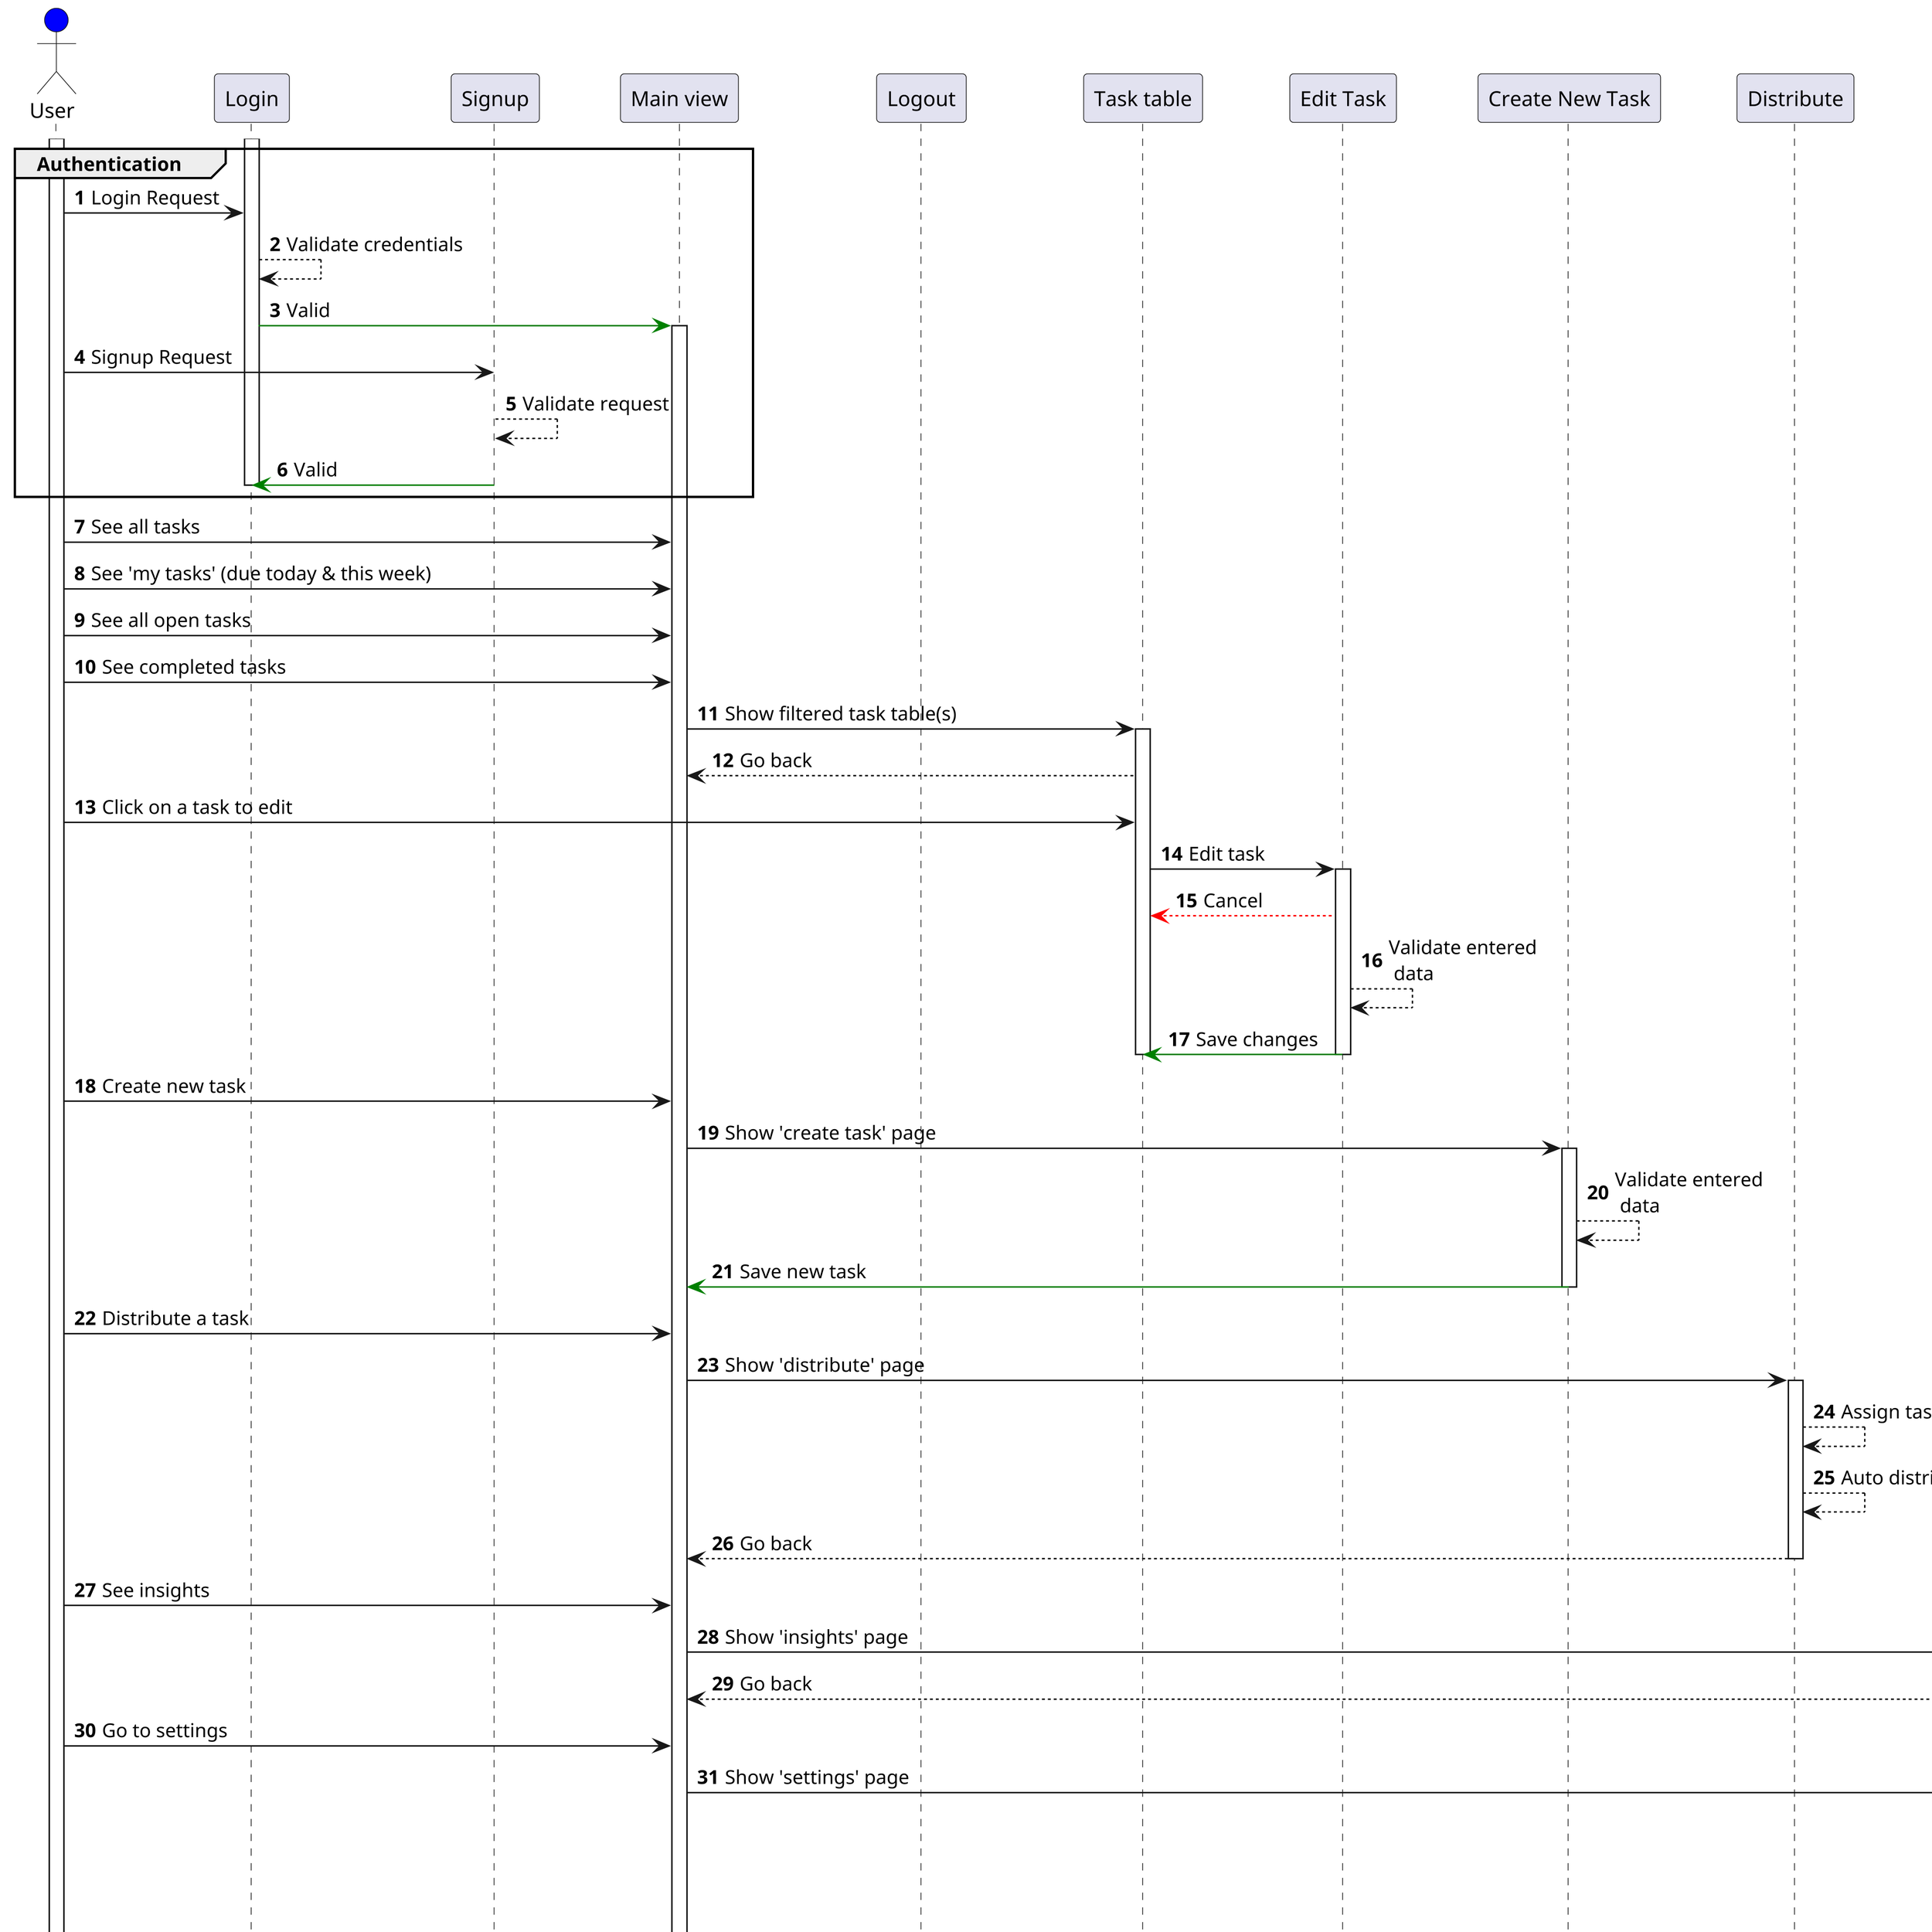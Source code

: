 @startuml
'https://plantuml.com/sequence-diagram

skinparam dpi 300

autonumber

actor User #blue
participant Login
participant Signup
participant "Main view" as All_Tasks
participant Logout

activate User
activate Login

Group Authentication
  User -> Login: Login Request
  Login --> Login: Validate credentials
  Login -[#green]> All_Tasks: Valid

  activate All_Tasks

  User -> Signup: Signup Request
  Signup --> Signup: Validate request
  Signup -[#green]> Login: Valid
  deactivate Login
end

participant "Task table" as Tasks
participant EditTask as "Edit Task"
participant newTask as "Create New Task"

participant Distribute
participant Insights
participant Settings

User -> All_Tasks: See all tasks
User -> All_Tasks: See 'my tasks' (due today & this week)
User -> All_Tasks: See all open tasks
User -> All_Tasks: See completed tasks

All_Tasks -> Tasks: Show filtered task table(s)

activate Tasks
Tasks --> All_Tasks: Go back

User -> Tasks: Click on a task to edit
Tasks -> EditTask: Edit task
activate EditTask
EditTask --[#red]> Tasks: Cancel
EditTask --> EditTask: Validate entered\n data
EditTask -[#green]> Tasks: Save changes
deactivate EditTask
deactivate Tasks

User -> All_Tasks: Create new task
All_Tasks -> newTask: Show 'create task' page
activate newTask
newTask --> newTask: Validate entered\n data
newTask -[#green]> All_Tasks: Save new task
deactivate newTask

User -> All_Tasks: Distribute a task
All_Tasks -> Distribute: Show 'distribute' page
activate Distribute
Distribute --> Distribute: Assign task to user
Distribute --> Distribute: Auto distribute tasks
Distribute --> All_Tasks: Go back
deactivate Distribute

User -> All_Tasks: See insights
All_Tasks -> Insights: Show 'insights' page
activate Insights
Insights --> All_Tasks: Go back
deactivate Insights

User -> All_Tasks: Go to settings
All_Tasks -> Settings: Show 'settings' page
activate Settings
Settings --> Settings: Edit personal info
Settings --> Settings: Edit account settings
Settings --> Settings: Change password
Settings --> All_Tasks: Go back
deactivate Settings

User -> All_Tasks: Log out
All_Tasks -> Logout: Show 'logout' page
activate Logout
Logout --> Logout: Process request
Logout --> All_Tasks: Logout
deactivate Logout
All_Tasks -> Login: Redirect to login
deactivate All_Tasks
deactivate User

@enduml